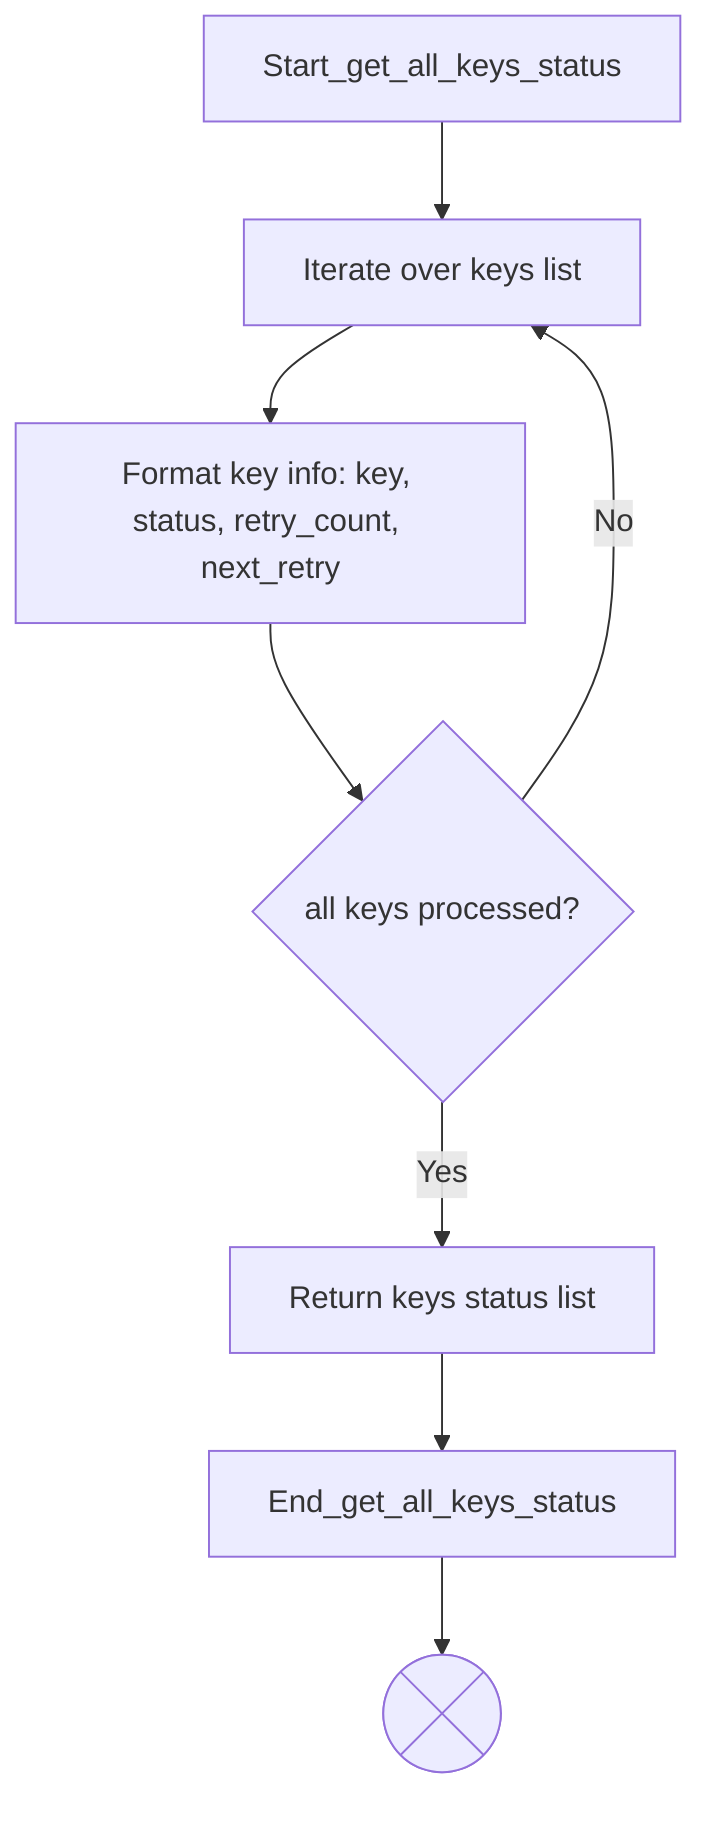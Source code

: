 flowchart TD
    %% =====================
    %% get_all_keys_status()
    %% =====================
    AC1[Start_get_all_keys_status] --> AD1[Iterate over keys list]
    AD1 --> AE1[Format key info: key, status, retry_count, next_retry]
    AE1 --> AF1{all keys processed?}
    AF1 -- No --> AD1
    AF1 -- Yes --> AG1[Return keys status list] --> AH1[End_get_all_keys_status] --> T

    T@{ shape: summary}